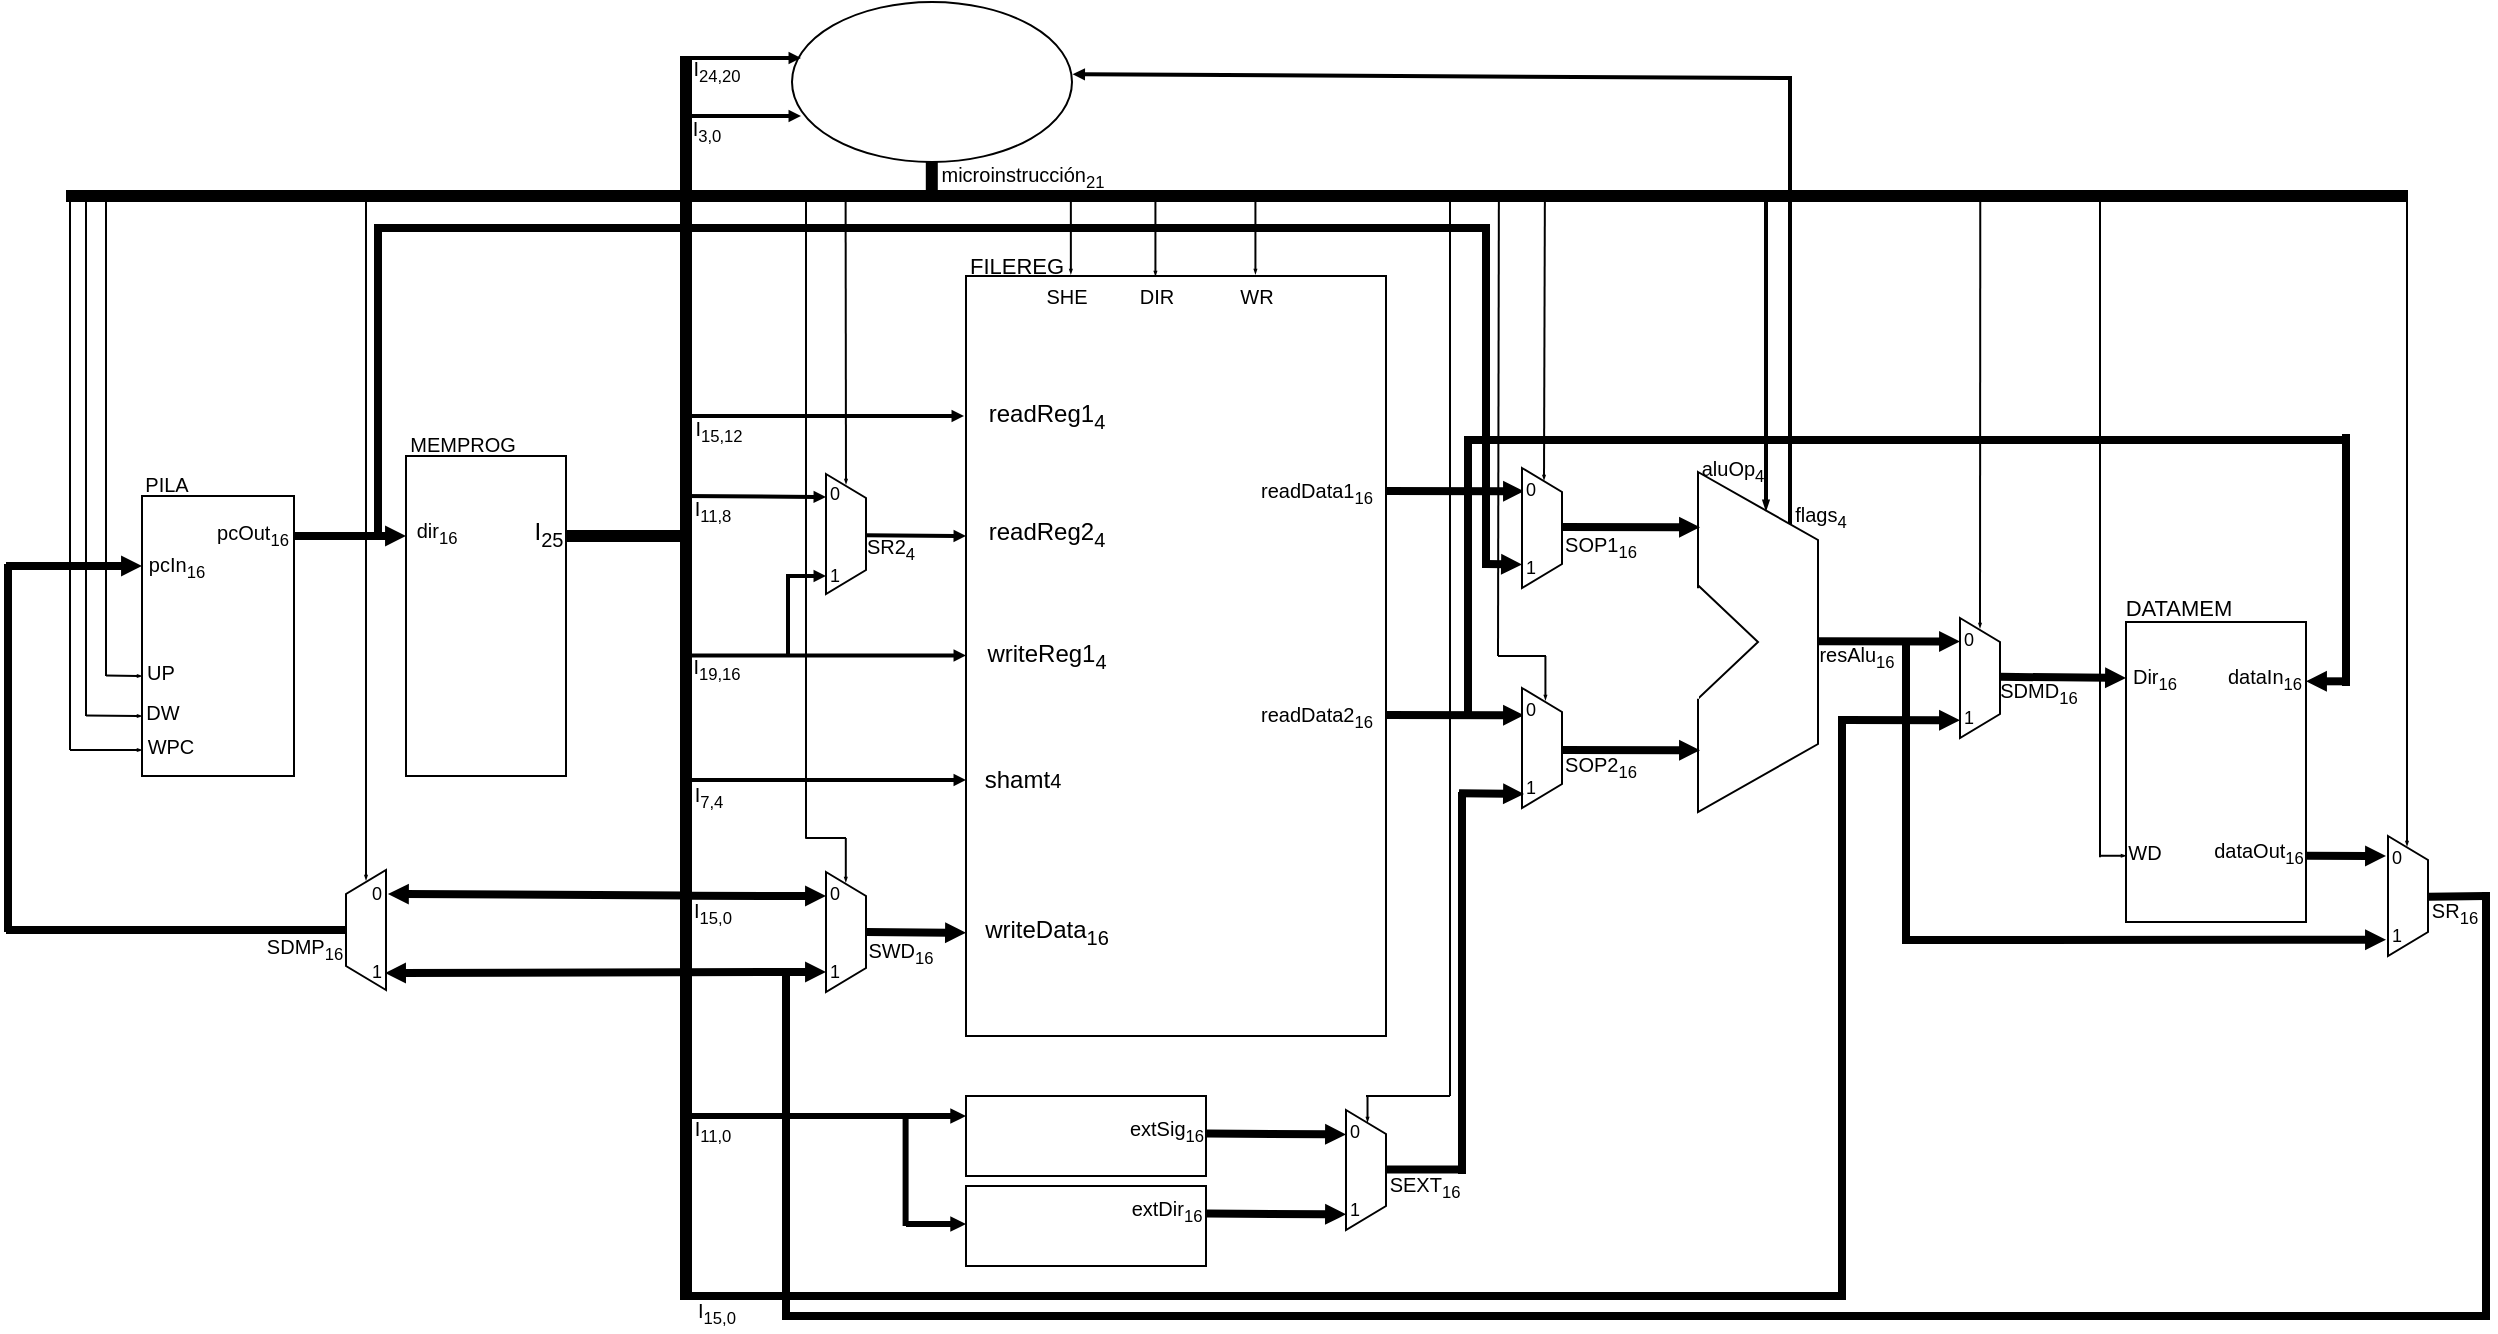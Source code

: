<mxfile version="13.1.14" type="google"><diagram id="SN6_BNWMaCQfU4bviKKa" name="Page-1"><mxGraphModel dx="2703" dy="2620" grid="1" gridSize="10" guides="1" tooltips="1" connect="1" arrows="1" fold="1" page="1" pageScale="1" pageWidth="827" pageHeight="1169" math="0" shadow="0"><root><mxCell id="0"/><mxCell id="1" parent="0"/><mxCell id="L_n8a7Lb8laOQRyt7JOO-1" value="" style="rounded=0;whiteSpace=wrap;html=1;" parent="1" vertex="1"><mxGeometry x="188" y="220" width="76" height="140" as="geometry"/></mxCell><mxCell id="L_n8a7Lb8laOQRyt7JOO-2" value="" style="rounded=0;whiteSpace=wrap;html=1;" parent="1" vertex="1"><mxGeometry x="320" y="200" width="80" height="160" as="geometry"/></mxCell><mxCell id="L_n8a7Lb8laOQRyt7JOO-3" value="" style="rounded=0;whiteSpace=wrap;html=1;" parent="1" vertex="1"><mxGeometry x="600" y="110" width="210" height="380" as="geometry"/></mxCell><mxCell id="L_n8a7Lb8laOQRyt7JOO-7" value="UP" style="text;html=1;align=center;verticalAlign=middle;resizable=0;points=[];autosize=1;fontSize=10;" parent="1" vertex="1"><mxGeometry x="182" y="298" width="30" height="20" as="geometry"/></mxCell><mxCell id="L_n8a7Lb8laOQRyt7JOO-8" value="DW" style="text;html=1;align=center;verticalAlign=middle;resizable=0;points=[];autosize=1;fontSize=10;" parent="1" vertex="1"><mxGeometry x="183" y="318" width="30" height="20" as="geometry"/></mxCell><mxCell id="L_n8a7Lb8laOQRyt7JOO-9" value="WPC" style="text;html=1;align=center;verticalAlign=middle;resizable=0;points=[];autosize=1;fontSize=10;" parent="1" vertex="1"><mxGeometry x="182" y="335" width="40" height="20" as="geometry"/></mxCell><mxCell id="L_n8a7Lb8laOQRyt7JOO-10" value="" style="endArrow=block;html=1;strokeWidth=4;endSize=0;endFill=1;fontColor=#3333FF;strokeColor=#000000;" parent="1" edge="1"><mxGeometry width="50" height="50" relative="1" as="geometry"><mxPoint x="264" y="240" as="sourcePoint"/><mxPoint x="320" y="240" as="targetPoint"/></mxGeometry></mxCell><mxCell id="L_n8a7Lb8laOQRyt7JOO-13" value="I&lt;sub&gt;25&lt;/sub&gt;" style="text;html=1;align=center;verticalAlign=middle;resizable=0;points=[];autosize=1;" parent="1" vertex="1"><mxGeometry x="376" y="229" width="30" height="20" as="geometry"/></mxCell><mxCell id="L_n8a7Lb8laOQRyt7JOO-14" value="" style="endArrow=none;html=1;strokeWidth=6;endSize=0;endFill=0;" parent="1" edge="1"><mxGeometry width="50" height="50" relative="1" as="geometry"><mxPoint x="460" as="sourcePoint"/><mxPoint x="460" y="620" as="targetPoint"/></mxGeometry></mxCell><mxCell id="L_n8a7Lb8laOQRyt7JOO-16" value="" style="ellipse;whiteSpace=wrap;html=1;" parent="1" vertex="1"><mxGeometry x="513" y="-27" width="140" height="80" as="geometry"/></mxCell><mxCell id="L_n8a7Lb8laOQRyt7JOO-17" value="readReg1&lt;sub&gt;4&lt;/sub&gt;" style="text;html=1;align=center;verticalAlign=middle;resizable=0;points=[];autosize=1;" parent="1" vertex="1"><mxGeometry x="605" y="170" width="70" height="20" as="geometry"/></mxCell><mxCell id="L_n8a7Lb8laOQRyt7JOO-18" value="readReg2&lt;sub&gt;4&lt;/sub&gt;" style="text;html=1;align=center;verticalAlign=middle;resizable=0;points=[];autosize=1;" parent="1" vertex="1"><mxGeometry x="605" y="229" width="70" height="20" as="geometry"/></mxCell><mxCell id="L_n8a7Lb8laOQRyt7JOO-19" value="writeReg1&lt;sub&gt;4&lt;/sub&gt;" style="text;html=1;align=center;verticalAlign=middle;resizable=0;points=[];autosize=1;" parent="1" vertex="1"><mxGeometry x="600" y="290" width="80" height="20" as="geometry"/></mxCell><mxCell id="L_n8a7Lb8laOQRyt7JOO-20" value="&lt;sub&gt;&lt;span style=&quot;font-size: 12px&quot;&gt;shamt&lt;/span&gt;4&lt;/sub&gt;" style="text;html=1;align=center;verticalAlign=middle;resizable=0;points=[];autosize=1;" parent="1" vertex="1"><mxGeometry x="603" y="350" width="50" height="20" as="geometry"/></mxCell><mxCell id="L_n8a7Lb8laOQRyt7JOO-21" value="writeData&lt;sub&gt;16&lt;/sub&gt;" style="text;html=1;align=center;verticalAlign=middle;resizable=0;points=[];autosize=1;" parent="1" vertex="1"><mxGeometry x="600" y="428" width="80" height="20" as="geometry"/></mxCell><mxCell id="L_n8a7Lb8laOQRyt7JOO-22" value="" style="endArrow=block;html=1;strokeWidth=2;endFill=1;endSize=1;fontColor=#0000FF;strokeColor=#000000;" parent="1" edge="1"><mxGeometry width="50" height="50" relative="1" as="geometry"><mxPoint x="460" y="180" as="sourcePoint"/><mxPoint x="599" y="180" as="targetPoint"/></mxGeometry></mxCell><mxCell id="L_n8a7Lb8laOQRyt7JOO-12" value="" style="endArrow=none;html=1;strokeWidth=6;endSize=0;endFill=0;strokeColor=#000000;" parent="1" edge="1"><mxGeometry width="50" height="50" relative="1" as="geometry"><mxPoint x="400" y="240" as="sourcePoint"/><mxPoint x="460" y="240" as="targetPoint"/></mxGeometry></mxCell><mxCell id="L_n8a7Lb8laOQRyt7JOO-24" value="" style="endArrow=block;html=1;strokeWidth=2;endFill=1;endSize=1;strokeColor=#000000;" parent="1" edge="1"><mxGeometry width="50" height="50" relative="1" as="geometry"><mxPoint x="461" y="299.76" as="sourcePoint"/><mxPoint x="600" y="299.76" as="targetPoint"/></mxGeometry></mxCell><mxCell id="L_n8a7Lb8laOQRyt7JOO-26" value="" style="shape=trapezoid;perimeter=trapezoidPerimeter;whiteSpace=wrap;html=1;direction=south;" parent="1" vertex="1"><mxGeometry x="530" y="209" width="20" height="60" as="geometry"/></mxCell><mxCell id="L_n8a7Lb8laOQRyt7JOO-27" value="" style="endArrow=block;html=1;strokeWidth=2;endFill=1;endSize=1;strokeColor=#000000;" parent="1" edge="1"><mxGeometry width="50" height="50" relative="1" as="geometry"><mxPoint x="458" y="220.0" as="sourcePoint"/><mxPoint x="530" y="220.48" as="targetPoint"/></mxGeometry></mxCell><mxCell id="L_n8a7Lb8laOQRyt7JOO-29" value="" style="endArrow=none;html=1;strokeWidth=2;strokeColor=#000000;" parent="1" edge="1"><mxGeometry width="50" height="50" relative="1" as="geometry"><mxPoint x="511" y="300" as="sourcePoint"/><mxPoint x="511" y="260" as="targetPoint"/></mxGeometry></mxCell><mxCell id="L_n8a7Lb8laOQRyt7JOO-31" value="" style="endArrow=block;html=1;strokeWidth=2;endFill=1;endSize=1;strokeColor=#000000;" parent="1" edge="1"><mxGeometry width="50" height="50" relative="1" as="geometry"><mxPoint x="510" y="260" as="sourcePoint"/><mxPoint x="530" y="260" as="targetPoint"/></mxGeometry></mxCell><mxCell id="L_n8a7Lb8laOQRyt7JOO-32" value="" style="endArrow=block;html=1;strokeWidth=2;endFill=1;endSize=1;strokeColor=#000000;" parent="1" edge="1"><mxGeometry width="50" height="50" relative="1" as="geometry"><mxPoint x="550" y="239.58" as="sourcePoint"/><mxPoint x="600" y="240" as="targetPoint"/></mxGeometry></mxCell><mxCell id="L_n8a7Lb8laOQRyt7JOO-35" value="I&lt;sub&gt;15,12&lt;/sub&gt;" style="text;html=1;align=center;verticalAlign=middle;resizable=0;points=[];autosize=1;fontSize=10;" parent="1" vertex="1"><mxGeometry x="456" y="177" width="40" height="20" as="geometry"/></mxCell><mxCell id="L_n8a7Lb8laOQRyt7JOO-36" value="I&lt;sub&gt;11,8&lt;/sub&gt;" style="text;html=1;align=center;verticalAlign=middle;resizable=0;points=[];autosize=1;fontSize=10;" parent="1" vertex="1"><mxGeometry x="458" y="217" width="30" height="20" as="geometry"/></mxCell><mxCell id="L_n8a7Lb8laOQRyt7JOO-37" value="I&lt;sub&gt;19,16&lt;/sub&gt;" style="text;html=1;align=center;verticalAlign=middle;resizable=0;points=[];autosize=1;fontSize=10;" parent="1" vertex="1"><mxGeometry x="455" y="296" width="40" height="20" as="geometry"/></mxCell><mxCell id="L_n8a7Lb8laOQRyt7JOO-38" value="SR2&lt;sub&gt;4&lt;/sub&gt;" style="text;html=1;align=center;verticalAlign=middle;resizable=0;points=[];autosize=1;fontSize=10;" parent="1" vertex="1"><mxGeometry x="542" y="236" width="40" height="20" as="geometry"/></mxCell><mxCell id="L_n8a7Lb8laOQRyt7JOO-39" value="&lt;font style=&quot;font-size: 9px&quot;&gt;0&lt;/font&gt;" style="text;html=1;align=center;verticalAlign=middle;resizable=0;points=[];autosize=1;fontSize=10;" parent="1" vertex="1"><mxGeometry x="524" y="208" width="20" height="20" as="geometry"/></mxCell><mxCell id="L_n8a7Lb8laOQRyt7JOO-40" value="&lt;font style=&quot;font-size: 9px&quot;&gt;1&lt;/font&gt;" style="text;html=1;align=center;verticalAlign=middle;resizable=0;points=[];autosize=1;fontSize=10;" parent="1" vertex="1"><mxGeometry x="524" y="249" width="20" height="20" as="geometry"/></mxCell><mxCell id="L_n8a7Lb8laOQRyt7JOO-41" value="" style="endArrow=block;html=1;strokeWidth=2;endFill=1;endSize=1;" parent="1" edge="1"><mxGeometry width="50" height="50" relative="1" as="geometry"><mxPoint x="461" y="362" as="sourcePoint"/><mxPoint x="600" y="362" as="targetPoint"/></mxGeometry></mxCell><mxCell id="L_n8a7Lb8laOQRyt7JOO-42" value="I&lt;sub&gt;7,4&lt;/sub&gt;" style="text;html=1;align=center;verticalAlign=middle;resizable=0;points=[];autosize=1;fontSize=10;" parent="1" vertex="1"><mxGeometry x="456" y="360" width="30" height="20" as="geometry"/></mxCell><mxCell id="L_n8a7Lb8laOQRyt7JOO-45" value="" style="shape=trapezoid;perimeter=trapezoidPerimeter;whiteSpace=wrap;html=1;direction=south;" parent="1" vertex="1"><mxGeometry x="530" y="408" width="20" height="60" as="geometry"/></mxCell><mxCell id="L_n8a7Lb8laOQRyt7JOO-47" value="&lt;font style=&quot;font-size: 9px&quot;&gt;0&lt;/font&gt;" style="text;html=1;align=center;verticalAlign=middle;resizable=0;points=[];autosize=1;fontSize=10;" parent="1" vertex="1"><mxGeometry x="524" y="408" width="20" height="20" as="geometry"/></mxCell><mxCell id="L_n8a7Lb8laOQRyt7JOO-48" value="&lt;font style=&quot;font-size: 9px&quot;&gt;1&lt;/font&gt;" style="text;html=1;align=center;verticalAlign=middle;resizable=0;points=[];autosize=1;fontSize=10;" parent="1" vertex="1"><mxGeometry x="524" y="447" width="20" height="20" as="geometry"/></mxCell><mxCell id="L_n8a7Lb8laOQRyt7JOO-49" value="" style="endArrow=block;html=1;strokeWidth=4;endFill=1;endSize=0;strokeColor=#000000;" parent="1" edge="1"><mxGeometry width="50" height="50" relative="1" as="geometry"><mxPoint x="550" y="438.0" as="sourcePoint"/><mxPoint x="600" y="438.42" as="targetPoint"/></mxGeometry></mxCell><mxCell id="L_n8a7Lb8laOQRyt7JOO-50" value="" style="endArrow=block;html=1;strokeWidth=4;endFill=1;endSize=0;strokeColor=#000000;" parent="1" edge="1"><mxGeometry width="50" height="50" relative="1" as="geometry"><mxPoint x="461" y="419.9" as="sourcePoint"/><mxPoint x="530" y="420" as="targetPoint"/></mxGeometry></mxCell><mxCell id="L_n8a7Lb8laOQRyt7JOO-52" value="I&lt;sub&gt;15,0&lt;/sub&gt;" style="text;html=1;align=center;verticalAlign=middle;resizable=0;points=[];autosize=1;fontSize=10;" parent="1" vertex="1"><mxGeometry x="458" y="418" width="30" height="20" as="geometry"/></mxCell><mxCell id="L_n8a7Lb8laOQRyt7JOO-53" value="SWD&lt;sub&gt;16&lt;/sub&gt;" style="text;html=1;align=center;verticalAlign=middle;resizable=0;points=[];autosize=1;fontSize=10;" parent="1" vertex="1"><mxGeometry x="542" y="438" width="50" height="20" as="geometry"/></mxCell><mxCell id="L_n8a7Lb8laOQRyt7JOO-54" value="SHE" style="text;html=1;align=center;verticalAlign=middle;resizable=0;points=[];autosize=1;fontSize=10;" parent="1" vertex="1"><mxGeometry x="630" y="110" width="40" height="20" as="geometry"/></mxCell><mxCell id="L_n8a7Lb8laOQRyt7JOO-55" value="DIR" style="text;html=1;align=center;verticalAlign=middle;resizable=0;points=[];autosize=1;fontSize=10;" parent="1" vertex="1"><mxGeometry x="680" y="110" width="30" height="20" as="geometry"/></mxCell><mxCell id="L_n8a7Lb8laOQRyt7JOO-56" value="WR" style="text;html=1;align=center;verticalAlign=middle;resizable=0;points=[];autosize=1;fontSize=10;" parent="1" vertex="1"><mxGeometry x="730" y="110" width="30" height="20" as="geometry"/></mxCell><mxCell id="L_n8a7Lb8laOQRyt7JOO-57" value="readData1&lt;sub&gt;16&lt;/sub&gt;" style="text;html=1;align=center;verticalAlign=middle;resizable=0;points=[];autosize=1;fontSize=10;" parent="1" vertex="1"><mxGeometry x="740" y="208" width="70" height="20" as="geometry"/></mxCell><mxCell id="L_n8a7Lb8laOQRyt7JOO-58" value="readData2&lt;sub&gt;16&lt;/sub&gt;" style="text;html=1;align=center;verticalAlign=middle;resizable=0;points=[];autosize=1;fontSize=10;" parent="1" vertex="1"><mxGeometry x="740" y="320" width="70" height="20" as="geometry"/></mxCell><mxCell id="L_n8a7Lb8laOQRyt7JOO-60" value="" style="group" parent="1" vertex="1" connectable="0"><mxGeometry x="966" y="208" width="118" height="170" as="geometry"/></mxCell><mxCell id="L_n8a7Lb8laOQRyt7JOO-5" value="" style="shape=trapezoid;perimeter=trapezoidPerimeter;whiteSpace=wrap;html=1;direction=south;" parent="L_n8a7Lb8laOQRyt7JOO-60" vertex="1"><mxGeometry width="60" height="170" as="geometry"/></mxCell><mxCell id="L_n8a7Lb8laOQRyt7JOO-6" value="" style="triangle;whiteSpace=wrap;html=1;" parent="L_n8a7Lb8laOQRyt7JOO-60" vertex="1"><mxGeometry y="56.667" width="30" height="56.667" as="geometry"/></mxCell><mxCell id="L_n8a7Lb8laOQRyt7JOO-59" value="" style="endArrow=none;html=1;strokeWidth=1;fontSize=10;exitX=-0.007;exitY=1.021;exitDx=0;exitDy=0;exitPerimeter=0;strokeColor=#FFFFFF;" parent="L_n8a7Lb8laOQRyt7JOO-60" edge="1"><mxGeometry width="50" height="50" relative="1" as="geometry"><mxPoint y="113.333" as="sourcePoint"/><mxPoint y="58.083" as="targetPoint"/></mxGeometry></mxCell><mxCell id="L_n8a7Lb8laOQRyt7JOO-152" value="flags&lt;sub&gt;4&lt;/sub&gt;" style="text;html=1;align=center;verticalAlign=middle;resizable=0;points=[];autosize=1;fontSize=10;" parent="L_n8a7Lb8laOQRyt7JOO-60" vertex="1"><mxGeometry x="41" y="12" width="40" height="20" as="geometry"/></mxCell><mxCell id="L_n8a7Lb8laOQRyt7JOO-61" value="" style="endArrow=block;html=1;strokeWidth=4;endFill=1;endSize=0;strokeColor=#000000;" parent="1" edge="1"><mxGeometry width="50" height="50" relative="1" as="geometry"><mxPoint x="810" y="217.5" as="sourcePoint"/><mxPoint x="879" y="217.6" as="targetPoint"/></mxGeometry></mxCell><mxCell id="L_n8a7Lb8laOQRyt7JOO-62" value="" style="endArrow=block;html=1;strokeWidth=4;endFill=1;endSize=0;strokeColor=#000000;" parent="1" edge="1"><mxGeometry width="50" height="50" relative="1" as="geometry"><mxPoint x="810" y="329.5" as="sourcePoint"/><mxPoint x="879" y="329.6" as="targetPoint"/></mxGeometry></mxCell><mxCell id="L_n8a7Lb8laOQRyt7JOO-63" value="" style="shape=trapezoid;perimeter=trapezoidPerimeter;whiteSpace=wrap;html=1;direction=south;" parent="1" vertex="1"><mxGeometry x="878" y="206" width="20" height="60" as="geometry"/></mxCell><mxCell id="L_n8a7Lb8laOQRyt7JOO-64" value="&lt;font style=&quot;font-size: 9px&quot;&gt;0&lt;/font&gt;" style="text;html=1;align=center;verticalAlign=middle;resizable=0;points=[];autosize=1;fontSize=10;" parent="1" vertex="1"><mxGeometry x="872" y="206" width="20" height="20" as="geometry"/></mxCell><mxCell id="L_n8a7Lb8laOQRyt7JOO-65" value="&lt;font style=&quot;font-size: 9px&quot;&gt;1&lt;/font&gt;" style="text;html=1;align=center;verticalAlign=middle;resizable=0;points=[];autosize=1;fontSize=10;" parent="1" vertex="1"><mxGeometry x="872" y="245" width="20" height="20" as="geometry"/></mxCell><mxCell id="L_n8a7Lb8laOQRyt7JOO-66" value="" style="endArrow=block;html=1;strokeWidth=4;endFill=1;endSize=0;strokeColor=#000000;" parent="1" edge="1"><mxGeometry width="50" height="50" relative="1" as="geometry"><mxPoint x="898" y="235.5" as="sourcePoint"/><mxPoint x="967" y="235.6" as="targetPoint"/></mxGeometry></mxCell><mxCell id="L_n8a7Lb8laOQRyt7JOO-67" value="SOP1&lt;sub&gt;16&lt;/sub&gt;" style="text;html=1;align=center;verticalAlign=middle;resizable=0;points=[];autosize=1;fontSize=10;" parent="1" vertex="1"><mxGeometry x="892" y="235" width="50" height="20" as="geometry"/></mxCell><mxCell id="L_n8a7Lb8laOQRyt7JOO-68" value="" style="shape=trapezoid;perimeter=trapezoidPerimeter;whiteSpace=wrap;html=1;direction=south;" parent="1" vertex="1"><mxGeometry x="878" y="316" width="20" height="60" as="geometry"/></mxCell><mxCell id="L_n8a7Lb8laOQRyt7JOO-69" value="&lt;font style=&quot;font-size: 9px&quot;&gt;0&lt;/font&gt;" style="text;html=1;align=center;verticalAlign=middle;resizable=0;points=[];autosize=1;fontSize=10;" parent="1" vertex="1"><mxGeometry x="872" y="316" width="20" height="20" as="geometry"/></mxCell><mxCell id="L_n8a7Lb8laOQRyt7JOO-70" value="&lt;font style=&quot;font-size: 9px&quot;&gt;1&lt;/font&gt;" style="text;html=1;align=center;verticalAlign=middle;resizable=0;points=[];autosize=1;fontSize=10;" parent="1" vertex="1"><mxGeometry x="872" y="355" width="20" height="20" as="geometry"/></mxCell><mxCell id="L_n8a7Lb8laOQRyt7JOO-71" value="SOP2&lt;sub&gt;16&lt;/sub&gt;" style="text;html=1;align=center;verticalAlign=middle;resizable=0;points=[];autosize=1;fontSize=10;" parent="1" vertex="1"><mxGeometry x="892" y="345" width="50" height="20" as="geometry"/></mxCell><mxCell id="L_n8a7Lb8laOQRyt7JOO-72" value="" style="endArrow=block;html=1;strokeWidth=4;endFill=1;endSize=0;strokeColor=#000000;" parent="1" edge="1"><mxGeometry width="50" height="50" relative="1" as="geometry"><mxPoint x="898" y="347" as="sourcePoint"/><mxPoint x="967" y="347.1" as="targetPoint"/></mxGeometry></mxCell><mxCell id="L_n8a7Lb8laOQRyt7JOO-73" value="" style="endArrow=none;html=1;strokeColor=#000000;strokeWidth=4;fontSize=10;fillColor=#b1ddf0;" parent="1" edge="1"><mxGeometry width="50" height="50" relative="1" as="geometry"><mxPoint x="306" y="239" as="sourcePoint"/><mxPoint x="306" y="84" as="targetPoint"/></mxGeometry></mxCell><mxCell id="L_n8a7Lb8laOQRyt7JOO-74" value="" style="endArrow=none;html=1;strokeColor=#000000;strokeWidth=4;fontSize=10;fillColor=#b1ddf0;" parent="1" edge="1"><mxGeometry width="50" height="50" relative="1" as="geometry"><mxPoint x="861" y="86" as="sourcePoint"/><mxPoint x="304" y="86" as="targetPoint"/></mxGeometry></mxCell><mxCell id="L_n8a7Lb8laOQRyt7JOO-75" value="" style="endArrow=none;html=1;strokeColor=#000000;strokeWidth=4;fontSize=10;fillColor=#b1ddf0;" parent="1" edge="1"><mxGeometry width="50" height="50" relative="1" as="geometry"><mxPoint x="860" y="256" as="sourcePoint"/><mxPoint x="860" y="84" as="targetPoint"/></mxGeometry></mxCell><mxCell id="L_n8a7Lb8laOQRyt7JOO-76" value="" style="endArrow=block;html=1;strokeWidth=4;endFill=1;endSize=0;strokeColor=#000000;fillColor=#b1ddf0;" parent="1" edge="1"><mxGeometry width="50" height="50" relative="1" as="geometry"><mxPoint x="860" y="254" as="sourcePoint"/><mxPoint x="878" y="254.27" as="targetPoint"/></mxGeometry></mxCell><mxCell id="L_n8a7Lb8laOQRyt7JOO-77" value="" style="rounded=0;whiteSpace=wrap;html=1;fontSize=10;" parent="1" vertex="1"><mxGeometry x="600" y="520" width="120" height="40" as="geometry"/></mxCell><mxCell id="L_n8a7Lb8laOQRyt7JOO-78" value="" style="rounded=0;whiteSpace=wrap;html=1;fontSize=10;" parent="1" vertex="1"><mxGeometry x="600" y="565" width="120" height="40" as="geometry"/></mxCell><mxCell id="L_n8a7Lb8laOQRyt7JOO-79" value="" style="endArrow=block;html=1;strokeWidth=3;endFill=1;endSize=0;entryX=0;entryY=0.25;entryDx=0;entryDy=0;strokeColor=#000000;fillColor=#b0e3e6;" parent="1" target="L_n8a7Lb8laOQRyt7JOO-77" edge="1"><mxGeometry width="50" height="50" relative="1" as="geometry"><mxPoint x="460" y="530" as="sourcePoint"/><mxPoint x="510" y="530.42" as="targetPoint"/></mxGeometry></mxCell><mxCell id="L_n8a7Lb8laOQRyt7JOO-80" value="I&lt;sub&gt;11,0&lt;/sub&gt;" style="text;html=1;align=center;verticalAlign=middle;resizable=0;points=[];autosize=1;fontSize=10;" parent="1" vertex="1"><mxGeometry x="458" y="527" width="30" height="20" as="geometry"/></mxCell><mxCell id="L_n8a7Lb8laOQRyt7JOO-81" value="" style="endArrow=block;html=1;strokeWidth=3;endFill=1;endSize=0;entryX=0;entryY=0.25;entryDx=0;entryDy=0;strokeColor=#000000;fillColor=#b0e3e6;" parent="1" edge="1"><mxGeometry width="50" height="50" relative="1" as="geometry"><mxPoint x="570" y="584" as="sourcePoint"/><mxPoint x="600" y="584" as="targetPoint"/></mxGeometry></mxCell><mxCell id="L_n8a7Lb8laOQRyt7JOO-83" value="" style="endArrow=none;html=1;strokeColor=#000000;strokeWidth=3;fontSize=10;fillColor=#b0e3e6;" parent="1" edge="1"><mxGeometry width="50" height="50" relative="1" as="geometry"><mxPoint x="569.8" y="585" as="sourcePoint"/><mxPoint x="569.8" y="529" as="targetPoint"/></mxGeometry></mxCell><mxCell id="L_n8a7Lb8laOQRyt7JOO-84" value="" style="endArrow=block;html=1;strokeWidth=4;endFill=1;endSize=0;entryX=0.3;entryY=0.61;entryDx=0;entryDy=0;entryPerimeter=0;strokeColor=#000000;" parent="1" target="L_n8a7Lb8laOQRyt7JOO-86" edge="1"><mxGeometry width="50" height="50" relative="1" as="geometry"><mxPoint x="720" y="538.79" as="sourcePoint"/><mxPoint x="770" y="539.21" as="targetPoint"/></mxGeometry></mxCell><mxCell id="L_n8a7Lb8laOQRyt7JOO-85" value="" style="shape=trapezoid;perimeter=trapezoidPerimeter;whiteSpace=wrap;html=1;direction=south;" parent="1" vertex="1"><mxGeometry x="790" y="527" width="20" height="60" as="geometry"/></mxCell><mxCell id="L_n8a7Lb8laOQRyt7JOO-86" value="&lt;font style=&quot;font-size: 9px&quot;&gt;0&lt;/font&gt;" style="text;html=1;align=center;verticalAlign=middle;resizable=0;points=[];autosize=1;fontSize=10;" parent="1" vertex="1"><mxGeometry x="784" y="527" width="20" height="20" as="geometry"/></mxCell><mxCell id="L_n8a7Lb8laOQRyt7JOO-87" value="&lt;font style=&quot;font-size: 9px&quot;&gt;1&lt;/font&gt;" style="text;html=1;align=center;verticalAlign=middle;resizable=0;points=[];autosize=1;fontSize=10;" parent="1" vertex="1"><mxGeometry x="784" y="566" width="20" height="20" as="geometry"/></mxCell><mxCell id="L_n8a7Lb8laOQRyt7JOO-88" value="" style="endArrow=block;html=1;strokeWidth=4;endFill=1;endSize=0;entryX=0.3;entryY=0.61;entryDx=0;entryDy=0;entryPerimeter=0;strokeColor=#000000;" parent="1" edge="1"><mxGeometry width="50" height="50" relative="1" as="geometry"><mxPoint x="720" y="578.76" as="sourcePoint"/><mxPoint x="790" y="579.17" as="targetPoint"/></mxGeometry></mxCell><mxCell id="L_n8a7Lb8laOQRyt7JOO-89" value="extSig&lt;sub&gt;16&lt;/sub&gt;" style="text;html=1;align=center;verticalAlign=middle;resizable=0;points=[];autosize=1;fontSize=10;" parent="1" vertex="1"><mxGeometry x="675" y="527" width="50" height="20" as="geometry"/></mxCell><mxCell id="L_n8a7Lb8laOQRyt7JOO-90" value="extDir&lt;sub&gt;16&lt;/sub&gt;" style="text;html=1;align=center;verticalAlign=middle;resizable=0;points=[];autosize=1;fontSize=10;" parent="1" vertex="1"><mxGeometry x="675" y="567" width="50" height="20" as="geometry"/></mxCell><mxCell id="L_n8a7Lb8laOQRyt7JOO-91" value="" style="endArrow=none;html=1;strokeColor=#000000;strokeWidth=4;fontSize=10;" parent="1" edge="1"><mxGeometry width="50" height="50" relative="1" as="geometry"><mxPoint x="810" y="556.76" as="sourcePoint"/><mxPoint x="850" y="556.76" as="targetPoint"/></mxGeometry></mxCell><mxCell id="L_n8a7Lb8laOQRyt7JOO-92" value="SEXT&lt;sub&gt;16&lt;/sub&gt;" style="text;html=1;align=center;verticalAlign=middle;resizable=0;points=[];autosize=1;fontSize=10;" parent="1" vertex="1"><mxGeometry x="804" y="555" width="50" height="20" as="geometry"/></mxCell><mxCell id="L_n8a7Lb8laOQRyt7JOO-93" value="" style="endArrow=none;html=1;strokeColor=#000000;strokeWidth=4;fontSize=10;" parent="1" edge="1"><mxGeometry width="50" height="50" relative="1" as="geometry"><mxPoint x="848" y="559" as="sourcePoint"/><mxPoint x="848" y="368" as="targetPoint"/></mxGeometry></mxCell><mxCell id="L_n8a7Lb8laOQRyt7JOO-94" value="" style="endArrow=block;html=1;strokeWidth=4;endFill=1;endSize=0;strokeColor=#000000;" parent="1" edge="1"><mxGeometry width="50" height="50" relative="1" as="geometry"><mxPoint x="846.5" y="368.58" as="sourcePoint"/><mxPoint x="879" y="369" as="targetPoint"/></mxGeometry></mxCell><mxCell id="L_n8a7Lb8laOQRyt7JOO-95" value="" style="endArrow=block;html=1;strokeWidth=4;endFill=1;endSize=0;strokeColor=#000000;" parent="1" edge="1"><mxGeometry width="50" height="50" relative="1" as="geometry"><mxPoint x="1026" y="292.66" as="sourcePoint"/><mxPoint x="1097" y="292.76" as="targetPoint"/></mxGeometry></mxCell><mxCell id="L_n8a7Lb8laOQRyt7JOO-96" value="resAlu&lt;sub&gt;16&lt;/sub&gt;" style="text;html=1;align=center;verticalAlign=middle;resizable=0;points=[];autosize=1;fontSize=10;" parent="1" vertex="1"><mxGeometry x="1020" y="290" width="50" height="20" as="geometry"/></mxCell><mxCell id="L_n8a7Lb8laOQRyt7JOO-97" value="" style="shape=trapezoid;perimeter=trapezoidPerimeter;whiteSpace=wrap;html=1;direction=south;" parent="1" vertex="1"><mxGeometry x="1097" y="281" width="20" height="60" as="geometry"/></mxCell><mxCell id="L_n8a7Lb8laOQRyt7JOO-98" value="&lt;font style=&quot;font-size: 9px&quot;&gt;0&lt;/font&gt;" style="text;html=1;align=center;verticalAlign=middle;resizable=0;points=[];autosize=1;fontSize=10;" parent="1" vertex="1"><mxGeometry x="1091" y="281" width="20" height="20" as="geometry"/></mxCell><mxCell id="L_n8a7Lb8laOQRyt7JOO-99" value="&lt;font style=&quot;font-size: 9px&quot;&gt;1&lt;/font&gt;" style="text;html=1;align=center;verticalAlign=middle;resizable=0;points=[];autosize=1;fontSize=10;" parent="1" vertex="1"><mxGeometry x="1091" y="320" width="20" height="20" as="geometry"/></mxCell><mxCell id="L_n8a7Lb8laOQRyt7JOO-100" value="SDMD&lt;sub&gt;16&lt;/sub&gt;" style="text;html=1;align=center;verticalAlign=middle;resizable=0;points=[];autosize=1;fontSize=10;" parent="1" vertex="1"><mxGeometry x="1111" y="308" width="50" height="20" as="geometry"/></mxCell><mxCell id="L_n8a7Lb8laOQRyt7JOO-101" value="" style="endArrow=none;html=1;strokeWidth=4;endFill=0;endSize=0;" parent="1" edge="1"><mxGeometry width="50" height="50" relative="1" as="geometry"><mxPoint x="457" y="620.0" as="sourcePoint"/><mxPoint x="1040" y="620" as="targetPoint"/></mxGeometry></mxCell><mxCell id="L_n8a7Lb8laOQRyt7JOO-102" value="" style="endArrow=none;html=1;strokeColor=#000000;strokeWidth=4;fontSize=10;" parent="1" edge="1"><mxGeometry width="50" height="50" relative="1" as="geometry"><mxPoint x="1038" y="622" as="sourcePoint"/><mxPoint x="1038" y="330" as="targetPoint"/></mxGeometry></mxCell><mxCell id="L_n8a7Lb8laOQRyt7JOO-103" value="" style="endArrow=block;html=1;strokeWidth=4;endFill=1;endSize=0;" parent="1" edge="1"><mxGeometry width="50" height="50" relative="1" as="geometry"><mxPoint x="1040" y="332" as="sourcePoint"/><mxPoint x="1097.0" y="332.1" as="targetPoint"/></mxGeometry></mxCell><mxCell id="L_n8a7Lb8laOQRyt7JOO-104" value="" style="endArrow=block;html=1;strokeWidth=4;endFill=1;endSize=0;strokeColor=#000000;" parent="1" edge="1"><mxGeometry width="50" height="50" relative="1" as="geometry"><mxPoint x="1117" y="310.41" as="sourcePoint"/><mxPoint x="1180" y="311" as="targetPoint"/></mxGeometry></mxCell><mxCell id="L_n8a7Lb8laOQRyt7JOO-105" value="" style="rounded=0;whiteSpace=wrap;html=1;fontSize=10;" parent="1" vertex="1"><mxGeometry x="1180" y="283" width="90" height="150" as="geometry"/></mxCell><mxCell id="L_n8a7Lb8laOQRyt7JOO-106" value="Dir&lt;sub&gt;16&lt;/sub&gt;" style="text;html=1;align=center;verticalAlign=middle;resizable=0;points=[];autosize=1;fontSize=10;" parent="1" vertex="1"><mxGeometry x="1174" y="301" width="40" height="20" as="geometry"/></mxCell><mxCell id="L_n8a7Lb8laOQRyt7JOO-107" value="" style="endArrow=none;html=1;strokeColor=#000000;strokeWidth=4;fontSize=10;" parent="1" edge="1"><mxGeometry width="50" height="50" relative="1" as="geometry"><mxPoint x="851" y="328" as="sourcePoint"/><mxPoint x="851" y="190" as="targetPoint"/></mxGeometry></mxCell><mxCell id="L_n8a7Lb8laOQRyt7JOO-108" value="" style="endArrow=none;html=1;strokeColor=#000000;strokeWidth=4;fontSize=10;" parent="1" edge="1"><mxGeometry width="50" height="50" relative="1" as="geometry"><mxPoint x="1290" y="192" as="sourcePoint"/><mxPoint x="850" y="192.0" as="targetPoint"/></mxGeometry></mxCell><mxCell id="L_n8a7Lb8laOQRyt7JOO-109" value="" style="endArrow=none;html=1;strokeColor=#000000;strokeWidth=4;fontSize=10;" parent="1" edge="1"><mxGeometry width="50" height="50" relative="1" as="geometry"><mxPoint x="1290" y="315" as="sourcePoint"/><mxPoint x="1290" y="189" as="targetPoint"/></mxGeometry></mxCell><mxCell id="L_n8a7Lb8laOQRyt7JOO-110" value="" style="endArrow=block;html=1;strokeColor=#000000;strokeWidth=4;fontSize=10;endFill=1;endSize=0;" parent="1" edge="1"><mxGeometry width="50" height="50" relative="1" as="geometry"><mxPoint x="1290" y="312.66" as="sourcePoint"/><mxPoint x="1270" y="312.66" as="targetPoint"/></mxGeometry></mxCell><mxCell id="L_n8a7Lb8laOQRyt7JOO-111" value="dataIn&lt;sub&gt;16&lt;/sub&gt;" style="text;html=1;align=center;verticalAlign=middle;resizable=0;points=[];autosize=1;fontSize=10;" parent="1" vertex="1"><mxGeometry x="1224" y="301" width="50" height="20" as="geometry"/></mxCell><mxCell id="L_n8a7Lb8laOQRyt7JOO-112" value="WD" style="text;html=1;align=center;verticalAlign=middle;resizable=0;points=[];autosize=1;fontSize=10;" parent="1" vertex="1"><mxGeometry x="1174" y="388" width="30" height="20" as="geometry"/></mxCell><mxCell id="L_n8a7Lb8laOQRyt7JOO-113" value="dataOut&lt;sub&gt;16&lt;/sub&gt;" style="text;html=1;align=center;verticalAlign=middle;resizable=0;points=[];autosize=1;fontSize=10;" parent="1" vertex="1"><mxGeometry x="1216" y="388" width="60" height="20" as="geometry"/></mxCell><mxCell id="L_n8a7Lb8laOQRyt7JOO-114" value="" style="shape=trapezoid;perimeter=trapezoidPerimeter;whiteSpace=wrap;html=1;direction=south;" parent="1" vertex="1"><mxGeometry x="1311" y="390" width="20" height="60" as="geometry"/></mxCell><mxCell id="L_n8a7Lb8laOQRyt7JOO-115" value="&lt;font style=&quot;font-size: 9px&quot;&gt;0&lt;/font&gt;" style="text;html=1;align=center;verticalAlign=middle;resizable=0;points=[];autosize=1;fontSize=10;" parent="1" vertex="1"><mxGeometry x="1305" y="390" width="20" height="20" as="geometry"/></mxCell><mxCell id="L_n8a7Lb8laOQRyt7JOO-116" value="&lt;font style=&quot;font-size: 9px&quot;&gt;1&lt;/font&gt;" style="text;html=1;align=center;verticalAlign=middle;resizable=0;points=[];autosize=1;fontSize=10;" parent="1" vertex="1"><mxGeometry x="1305" y="429" width="20" height="20" as="geometry"/></mxCell><mxCell id="L_n8a7Lb8laOQRyt7JOO-117" value="SR&lt;sub&gt;16&lt;/sub&gt;" style="text;html=1;align=center;verticalAlign=middle;resizable=0;points=[];autosize=1;fontSize=10;" parent="1" vertex="1"><mxGeometry x="1324" y="418" width="40" height="20" as="geometry"/></mxCell><mxCell id="L_n8a7Lb8laOQRyt7JOO-120" value="" style="endArrow=block;html=1;strokeColor=#000000;strokeWidth=4;fontSize=10;endSize=0;endFill=1;" parent="1" edge="1"><mxGeometry width="50" height="50" relative="1" as="geometry"><mxPoint x="1270" y="399.88" as="sourcePoint"/><mxPoint x="1310" y="400" as="targetPoint"/></mxGeometry></mxCell><mxCell id="L_n8a7Lb8laOQRyt7JOO-121" value="" style="endArrow=none;html=1;strokeColor=#000000;strokeWidth=4;fontSize=10;" parent="1" edge="1"><mxGeometry width="50" height="50" relative="1" as="geometry"><mxPoint x="1070" y="444" as="sourcePoint"/><mxPoint x="1070" y="293.5" as="targetPoint"/></mxGeometry></mxCell><mxCell id="L_n8a7Lb8laOQRyt7JOO-122" value="" style="endArrow=block;html=1;strokeColor=#000000;strokeWidth=4;fontSize=10;endSize=0;endFill=1;entryX=0.25;entryY=0.842;entryDx=0;entryDy=0;entryPerimeter=0;" parent="1" edge="1"><mxGeometry width="50" height="50" relative="1" as="geometry"><mxPoint x="1070" y="442" as="sourcePoint"/><mxPoint x="1310" y="441.84" as="targetPoint"/></mxGeometry></mxCell><mxCell id="L_n8a7Lb8laOQRyt7JOO-123" value="" style="endArrow=none;html=1;strokeColor=#000000;strokeWidth=4;fontSize=10;" parent="1" edge="1"><mxGeometry width="50" height="50" relative="1" as="geometry"><mxPoint x="1331" y="420.43" as="sourcePoint"/><mxPoint x="1360" y="420" as="targetPoint"/></mxGeometry></mxCell><mxCell id="L_n8a7Lb8laOQRyt7JOO-124" value="" style="endArrow=none;html=1;strokeColor=#000000;strokeWidth=4;fontSize=10;" parent="1" edge="1"><mxGeometry width="50" height="50" relative="1" as="geometry"><mxPoint x="1360" y="632" as="sourcePoint"/><mxPoint x="1360" y="418" as="targetPoint"/></mxGeometry></mxCell><mxCell id="L_n8a7Lb8laOQRyt7JOO-125" value="" style="endArrow=none;html=1;strokeWidth=4;endFill=0;endSize=0;strokeColor=#000000;" parent="1" edge="1"><mxGeometry width="50" height="50" relative="1" as="geometry"><mxPoint x="510" y="630" as="sourcePoint"/><mxPoint x="1362" y="630" as="targetPoint"/></mxGeometry></mxCell><mxCell id="L_n8a7Lb8laOQRyt7JOO-126" value="" style="endArrow=none;html=1;strokeColor=#000000;strokeWidth=4;fontSize=10;" parent="1" edge="1"><mxGeometry width="50" height="50" relative="1" as="geometry"><mxPoint x="510" y="632" as="sourcePoint"/><mxPoint x="510" y="460" as="targetPoint"/></mxGeometry></mxCell><mxCell id="L_n8a7Lb8laOQRyt7JOO-127" value="" style="endArrow=block;html=1;strokeWidth=4;endFill=1;endSize=0;strokeColor=#000000;" parent="1" edge="1"><mxGeometry width="50" height="50" relative="1" as="geometry"><mxPoint x="508" y="458.0" as="sourcePoint"/><mxPoint x="530" y="458" as="targetPoint"/></mxGeometry></mxCell><mxCell id="L_n8a7Lb8laOQRyt7JOO-128" value="" style="shape=trapezoid;perimeter=trapezoidPerimeter;whiteSpace=wrap;html=1;direction=north;" parent="1" vertex="1"><mxGeometry x="290" y="407" width="20" height="60" as="geometry"/></mxCell><mxCell id="L_n8a7Lb8laOQRyt7JOO-129" value="&lt;font style=&quot;font-size: 9px&quot;&gt;0&lt;/font&gt;" style="text;html=1;align=center;verticalAlign=middle;resizable=0;points=[];autosize=1;fontSize=10;" parent="1" vertex="1"><mxGeometry x="295" y="407.5" width="20" height="20" as="geometry"/></mxCell><mxCell id="L_n8a7Lb8laOQRyt7JOO-130" value="&lt;font style=&quot;font-size: 9px&quot;&gt;1&lt;/font&gt;" style="text;html=1;align=center;verticalAlign=middle;resizable=0;points=[];autosize=1;fontSize=10;" parent="1" vertex="1"><mxGeometry x="295" y="446.5" width="20" height="20" as="geometry"/></mxCell><mxCell id="L_n8a7Lb8laOQRyt7JOO-131" value="" style="endArrow=none;html=1;strokeColor=#000000;strokeWidth=4;fontSize=10;endFill=0;startArrow=block;startFill=1;endSize=0;targetPerimeterSpacing=0;startSize=0;exitX=0.141;exitY=0.976;exitDx=0;exitDy=0;exitPerimeter=0;" parent="1" source="L_n8a7Lb8laOQRyt7JOO-128" edge="1"><mxGeometry width="50" height="50" relative="1" as="geometry"><mxPoint x="330" y="458" as="sourcePoint"/><mxPoint x="510" y="458.0" as="targetPoint"/></mxGeometry></mxCell><mxCell id="L_n8a7Lb8laOQRyt7JOO-133" value="" style="endArrow=block;html=1;strokeColor=#000000;strokeWidth=4;fontSize=10;endFill=1;endSize=0;entryX=0.8;entryY=1.048;entryDx=0;entryDy=0;entryPerimeter=0;" parent="1" target="L_n8a7Lb8laOQRyt7JOO-128" edge="1"><mxGeometry width="50" height="50" relative="1" as="geometry"><mxPoint x="460" y="419.76" as="sourcePoint"/><mxPoint x="400" y="419.76" as="targetPoint"/></mxGeometry></mxCell><mxCell id="L_n8a7Lb8laOQRyt7JOO-135" value="" style="endArrow=none;html=1;strokeColor=#000000;strokeWidth=4;fontSize=10;" parent="1" edge="1"><mxGeometry width="50" height="50" relative="1" as="geometry"><mxPoint x="120" y="437" as="sourcePoint"/><mxPoint x="290" y="437" as="targetPoint"/></mxGeometry></mxCell><mxCell id="L_n8a7Lb8laOQRyt7JOO-136" value="" style="endArrow=none;html=1;strokeColor=#000000;strokeWidth=4;fontSize=10;" parent="1" edge="1"><mxGeometry width="50" height="50" relative="1" as="geometry"><mxPoint x="121" y="438" as="sourcePoint"/><mxPoint x="121" y="254" as="targetPoint"/></mxGeometry></mxCell><mxCell id="L_n8a7Lb8laOQRyt7JOO-137" value="pcOut&lt;sub&gt;16&lt;/sub&gt;" style="text;html=1;align=center;verticalAlign=middle;resizable=0;points=[];autosize=1;fontSize=10;" parent="1" vertex="1"><mxGeometry x="218" y="229" width="50" height="20" as="geometry"/></mxCell><mxCell id="L_n8a7Lb8laOQRyt7JOO-138" value="pcIn&lt;sub&gt;16&lt;/sub&gt;" style="text;html=1;align=center;verticalAlign=middle;resizable=0;points=[];autosize=1;fontSize=10;" parent="1" vertex="1"><mxGeometry x="185" y="245" width="40" height="20" as="geometry"/></mxCell><mxCell id="L_n8a7Lb8laOQRyt7JOO-139" value="" style="endArrow=block;html=1;strokeWidth=4;endSize=0;endFill=1;entryX=0;entryY=0.25;entryDx=0;entryDy=0;strokeColor=#000000;" parent="1" edge="1"><mxGeometry width="50" height="50" relative="1" as="geometry"><mxPoint x="120" y="255" as="sourcePoint"/><mxPoint x="188" y="255" as="targetPoint"/></mxGeometry></mxCell><mxCell id="L_n8a7Lb8laOQRyt7JOO-140" value="SDMP&lt;sub&gt;16&lt;/sub&gt;" style="text;html=1;align=center;verticalAlign=middle;resizable=0;points=[];autosize=1;fontSize=10;" parent="1" vertex="1"><mxGeometry x="244" y="436" width="50" height="20" as="geometry"/></mxCell><mxCell id="L_n8a7Lb8laOQRyt7JOO-141" value="dir&lt;sub&gt;16&lt;/sub&gt;" style="text;html=1;align=center;verticalAlign=middle;resizable=0;points=[];autosize=1;fontSize=10;" parent="1" vertex="1"><mxGeometry x="315" y="228" width="40" height="20" as="geometry"/></mxCell><mxCell id="L_n8a7Lb8laOQRyt7JOO-143" value="" style="endArrow=block;html=1;strokeWidth=2;endFill=1;endSize=1;entryX=0.001;entryY=0.565;entryDx=0;entryDy=0;entryPerimeter=0;strokeColor=#000000;" parent="1" edge="1"><mxGeometry width="50" height="50" relative="1" as="geometry"><mxPoint x="460" y="30" as="sourcePoint"/><mxPoint x="517.5" y="30.0" as="targetPoint"/></mxGeometry></mxCell><mxCell id="L_n8a7Lb8laOQRyt7JOO-144" value="I&lt;sub&gt;3,0&lt;/sub&gt;" style="text;html=1;align=center;verticalAlign=middle;resizable=0;points=[];autosize=1;fontSize=10;" parent="1" vertex="1"><mxGeometry x="455" y="27" width="30" height="20" as="geometry"/></mxCell><mxCell id="L_n8a7Lb8laOQRyt7JOO-145" value="I&lt;sub&gt;24,20&lt;/sub&gt;" style="text;html=1;align=center;verticalAlign=middle;resizable=0;points=[];autosize=1;fontSize=10;" parent="1" vertex="1"><mxGeometry x="455" y="-3" width="40" height="20" as="geometry"/></mxCell><mxCell id="L_n8a7Lb8laOQRyt7JOO-146" value="aluOp&lt;sub&gt;4&lt;/sub&gt;" style="text;html=1;align=center;verticalAlign=middle;resizable=0;points=[];autosize=1;fontSize=10;" parent="1" vertex="1"><mxGeometry x="958" y="197" width="50" height="20" as="geometry"/></mxCell><mxCell id="L_n8a7Lb8laOQRyt7JOO-149" value="" style="endArrow=none;html=1;strokeColor=#000000;strokeWidth=2;fontSize=10;endFill=0;" parent="1" edge="1"><mxGeometry width="50" height="50" relative="1" as="geometry"><mxPoint x="1012" y="234" as="sourcePoint"/><mxPoint x="1012" y="10" as="targetPoint"/></mxGeometry></mxCell><mxCell id="L_n8a7Lb8laOQRyt7JOO-150" value="" style="endArrow=block;html=1;strokeColor=#000000;strokeWidth=2;fontSize=10;endFill=1;endSize=1;entryX=1.002;entryY=0.452;entryDx=0;entryDy=0;entryPerimeter=0;" parent="1" target="L_n8a7Lb8laOQRyt7JOO-16" edge="1"><mxGeometry width="50" height="50" relative="1" as="geometry"><mxPoint x="1012" y="11" as="sourcePoint"/><mxPoint x="950" y="11" as="targetPoint"/></mxGeometry></mxCell><mxCell id="L_n8a7Lb8laOQRyt7JOO-155" value="" style="endArrow=block;html=1;strokeWidth=2;endFill=1;endSize=1;entryX=0.001;entryY=0.565;entryDx=0;entryDy=0;entryPerimeter=0;strokeColor=#000000;" parent="1" edge="1"><mxGeometry width="50" height="50" relative="1" as="geometry"><mxPoint x="460" y="1" as="sourcePoint"/><mxPoint x="517.5" y="1.0" as="targetPoint"/></mxGeometry></mxCell><mxCell id="L_n8a7Lb8laOQRyt7JOO-156" value="" style="endArrow=none;html=1;strokeColor=#000000;strokeWidth=6;fontSize=10;endSize=7;" parent="1" edge="1"><mxGeometry width="50" height="50" relative="1" as="geometry"><mxPoint x="150" y="70" as="sourcePoint"/><mxPoint x="1320" y="70" as="targetPoint"/></mxGeometry></mxCell><mxCell id="L_n8a7Lb8laOQRyt7JOO-157" value="" style="endArrow=none;html=1;strokeColor=#000000;strokeWidth=6;fontSize=10;" parent="1" edge="1"><mxGeometry width="50" height="50" relative="1" as="geometry"><mxPoint x="582.9" y="73" as="sourcePoint"/><mxPoint x="582.9" y="53" as="targetPoint"/></mxGeometry></mxCell><mxCell id="L_n8a7Lb8laOQRyt7JOO-158" value="microinstrucción&lt;sub&gt;21&lt;/sub&gt;" style="text;html=1;align=center;verticalAlign=middle;resizable=0;points=[];autosize=1;fontSize=10;" parent="1" vertex="1"><mxGeometry x="578" y="50" width="100" height="20" as="geometry"/></mxCell><mxCell id="L_n8a7Lb8laOQRyt7JOO-159" value="PILA" style="text;html=1;align=center;verticalAlign=middle;resizable=0;points=[];autosize=1;fontSize=10;" parent="1" vertex="1"><mxGeometry x="180" y="204" width="40" height="20" as="geometry"/></mxCell><mxCell id="L_n8a7Lb8laOQRyt7JOO-160" value="MEMPROG" style="text;html=1;align=center;verticalAlign=middle;resizable=0;points=[];autosize=1;fontSize=10;" parent="1" vertex="1"><mxGeometry x="313" y="184" width="70" height="20" as="geometry"/></mxCell><mxCell id="L_n8a7Lb8laOQRyt7JOO-161" value="" style="endArrow=none;html=1;strokeColor=#000000;strokeWidth=1;fontSize=10;endFill=0;" parent="1" edge="1"><mxGeometry width="50" height="50" relative="1" as="geometry"><mxPoint x="152" y="347" as="sourcePoint"/><mxPoint x="152" y="70" as="targetPoint"/></mxGeometry></mxCell><mxCell id="L_n8a7Lb8laOQRyt7JOO-162" value="" style="endArrow=blockThin;html=1;strokeColor=#000000;strokeWidth=1;fontSize=10;endSize=0;endFill=1;" parent="1" edge="1"><mxGeometry width="50" height="50" relative="1" as="geometry"><mxPoint x="152" y="347" as="sourcePoint"/><mxPoint x="188" y="347" as="targetPoint"/></mxGeometry></mxCell><mxCell id="L_n8a7Lb8laOQRyt7JOO-163" value="" style="endArrow=none;html=1;strokeColor=#000000;strokeWidth=1;fontSize=10;endFill=0;" parent="1" edge="1"><mxGeometry width="50" height="50" relative="1" as="geometry"><mxPoint x="160" y="330" as="sourcePoint"/><mxPoint x="160" y="73" as="targetPoint"/></mxGeometry></mxCell><mxCell id="L_n8a7Lb8laOQRyt7JOO-164" value="" style="endArrow=blockThin;html=1;strokeColor=#000000;strokeWidth=1;fontSize=10;endSize=0;endFill=1;" parent="1" edge="1"><mxGeometry width="50" height="50" relative="1" as="geometry"><mxPoint x="160" y="329.8" as="sourcePoint"/><mxPoint x="188" y="330" as="targetPoint"/></mxGeometry></mxCell><mxCell id="L_n8a7Lb8laOQRyt7JOO-165" value="" style="endArrow=none;html=1;strokeColor=#000000;strokeWidth=1;fontSize=10;endFill=0;" parent="1" edge="1"><mxGeometry width="50" height="50" relative="1" as="geometry"><mxPoint x="170" y="310" as="sourcePoint"/><mxPoint x="170" y="70" as="targetPoint"/></mxGeometry></mxCell><mxCell id="L_n8a7Lb8laOQRyt7JOO-166" value="" style="endArrow=blockThin;html=1;strokeColor=#000000;strokeWidth=1;fontSize=10;endSize=0;endFill=1;" parent="1" edge="1"><mxGeometry width="50" height="50" relative="1" as="geometry"><mxPoint x="170" y="309.8" as="sourcePoint"/><mxPoint x="188" y="310" as="targetPoint"/></mxGeometry></mxCell><mxCell id="L_n8a7Lb8laOQRyt7JOO-167" value="" style="endArrow=none;html=1;strokeColor=#000000;strokeWidth=1;fontSize=10;endFill=0;startArrow=blockThin;startFill=1;endSize=5;startSize=0;" parent="1" edge="1"><mxGeometry width="50" height="50" relative="1" as="geometry"><mxPoint x="300" y="412" as="sourcePoint"/><mxPoint x="300" y="73" as="targetPoint"/></mxGeometry></mxCell><mxCell id="L_n8a7Lb8laOQRyt7JOO-168" value="" style="endArrow=none;html=1;strokeColor=#000000;strokeWidth=1;fontSize=10;endFill=0;startArrow=blockThin;startFill=1;endSize=5;startSize=0;" parent="1" edge="1"><mxGeometry width="50" height="50" relative="1" as="geometry"><mxPoint x="540" y="214" as="sourcePoint"/><mxPoint x="539.8" y="73" as="targetPoint"/></mxGeometry></mxCell><mxCell id="L_n8a7Lb8laOQRyt7JOO-169" value="" style="endArrow=none;html=1;strokeColor=#000000;strokeWidth=1;fontSize=10;fillColor=#f8cecc;" parent="1" edge="1"><mxGeometry width="50" height="50" relative="1" as="geometry"><mxPoint x="520" y="391.379" as="sourcePoint"/><mxPoint x="520" y="70" as="targetPoint"/></mxGeometry></mxCell><mxCell id="L_n8a7Lb8laOQRyt7JOO-170" value="" style="endArrow=none;html=1;strokeColor=#000000;strokeWidth=1;fontSize=10;fillColor=#f8cecc;" parent="1" edge="1"><mxGeometry width="50" height="50" relative="1" as="geometry"><mxPoint x="520" y="391" as="sourcePoint"/><mxPoint x="540" y="391" as="targetPoint"/></mxGeometry></mxCell><mxCell id="L_n8a7Lb8laOQRyt7JOO-171" value="" style="endArrow=blockThin;html=1;strokeColor=#000000;strokeWidth=1;fontSize=10;endFill=1;endSize=0;fillColor=#f8cecc;" parent="1" edge="1"><mxGeometry width="50" height="50" relative="1" as="geometry"><mxPoint x="539.9" y="391" as="sourcePoint"/><mxPoint x="539.9" y="413" as="targetPoint"/></mxGeometry></mxCell><mxCell id="L_n8a7Lb8laOQRyt7JOO-172" value="" style="endArrow=none;html=1;strokeColor=#000000;strokeWidth=1;fontSize=10;fillColor=#fad9d5;" parent="1" edge="1"><mxGeometry width="50" height="50" relative="1" as="geometry"><mxPoint x="842" y="520" as="sourcePoint"/><mxPoint x="842" y="70" as="targetPoint"/></mxGeometry></mxCell><mxCell id="L_n8a7Lb8laOQRyt7JOO-173" value="" style="endArrow=none;html=1;strokeColor=#000000;strokeWidth=1;fontSize=10;fillColor=#fad9d5;" parent="1" edge="1"><mxGeometry width="50" height="50" relative="1" as="geometry"><mxPoint x="800" y="520" as="sourcePoint"/><mxPoint x="842" y="520" as="targetPoint"/></mxGeometry></mxCell><mxCell id="L_n8a7Lb8laOQRyt7JOO-174" value="" style="endArrow=blockThin;html=1;strokeColor=#000000;strokeWidth=1;fontSize=10;endFill=1;endSize=0;fillColor=#fad9d5;" parent="1" edge="1"><mxGeometry width="50" height="50" relative="1" as="geometry"><mxPoint x="800.76" y="520" as="sourcePoint"/><mxPoint x="800.76" y="533" as="targetPoint"/></mxGeometry></mxCell><mxCell id="L_n8a7Lb8laOQRyt7JOO-175" value="" style="endArrow=blockThin;html=1;strokeColor=#000000;strokeWidth=1;fontSize=10;endFill=1;endSize=0;" parent="1" edge="1"><mxGeometry width="50" height="50" relative="1" as="geometry"><mxPoint x="889.43" y="73" as="sourcePoint"/><mxPoint x="889" y="212" as="targetPoint"/></mxGeometry></mxCell><mxCell id="L_n8a7Lb8laOQRyt7JOO-176" value="" style="endArrow=blockThin;html=1;strokeColor=#000000;strokeWidth=2;fontSize=10;endFill=1;endSize=0;" parent="1" edge="1"><mxGeometry width="50" height="50" relative="1" as="geometry"><mxPoint x="1000" y="73" as="sourcePoint"/><mxPoint x="1000" y="227" as="targetPoint"/></mxGeometry></mxCell><mxCell id="L_n8a7Lb8laOQRyt7JOO-177" value="" style="endArrow=none;html=1;strokeColor=#000000;strokeWidth=1;fontSize=10;" parent="1" edge="1"><mxGeometry width="50" height="50" relative="1" as="geometry"><mxPoint x="866" y="300" as="sourcePoint"/><mxPoint x="866.43" y="73" as="targetPoint"/></mxGeometry></mxCell><mxCell id="L_n8a7Lb8laOQRyt7JOO-178" value="" style="endArrow=none;html=1;strokeColor=#000000;strokeWidth=1;fontSize=10;" parent="1" edge="1"><mxGeometry width="50" height="50" relative="1" as="geometry"><mxPoint x="866" y="300" as="sourcePoint"/><mxPoint x="890" y="300" as="targetPoint"/></mxGeometry></mxCell><mxCell id="L_n8a7Lb8laOQRyt7JOO-179" value="" style="endArrow=blockThin;html=1;strokeColor=#000000;strokeWidth=1;fontSize=10;endFill=1;endSize=0;" parent="1" edge="1"><mxGeometry width="50" height="50" relative="1" as="geometry"><mxPoint x="889.71" y="300" as="sourcePoint"/><mxPoint x="889.71" y="322" as="targetPoint"/></mxGeometry></mxCell><mxCell id="L_n8a7Lb8laOQRyt7JOO-180" value="" style="endArrow=blockThin;html=1;strokeColor=#000000;strokeWidth=1;fontSize=10;endFill=1;endSize=0;" parent="1" edge="1"><mxGeometry width="50" height="50" relative="1" as="geometry"><mxPoint x="1107.14" y="71" as="sourcePoint"/><mxPoint x="1107" y="286" as="targetPoint"/></mxGeometry></mxCell><mxCell id="L_n8a7Lb8laOQRyt7JOO-181" value="" style="endArrow=blockThin;html=1;strokeColor=#000000;strokeWidth=1;fontSize=10;endFill=1;endSize=0;" parent="1" edge="1"><mxGeometry width="50" height="50" relative="1" as="geometry"><mxPoint x="652.43" y="70" as="sourcePoint"/><mxPoint x="652.43" y="109" as="targetPoint"/></mxGeometry></mxCell><mxCell id="L_n8a7Lb8laOQRyt7JOO-182" value="" style="endArrow=blockThin;html=1;strokeColor=#000000;strokeWidth=1;fontSize=10;endFill=1;endSize=0;" parent="1" edge="1"><mxGeometry width="50" height="50" relative="1" as="geometry"><mxPoint x="694.71" y="71" as="sourcePoint"/><mxPoint x="694.71" y="110" as="targetPoint"/></mxGeometry></mxCell><mxCell id="L_n8a7Lb8laOQRyt7JOO-183" value="" style="endArrow=blockThin;html=1;strokeColor=#000000;strokeWidth=1;fontSize=10;endFill=1;endSize=0;" parent="1" edge="1"><mxGeometry width="50" height="50" relative="1" as="geometry"><mxPoint x="744.71" y="70" as="sourcePoint"/><mxPoint x="744.71" y="109" as="targetPoint"/></mxGeometry></mxCell><mxCell id="L_n8a7Lb8laOQRyt7JOO-184" value="" style="endArrow=none;html=1;strokeColor=#000000;strokeWidth=1;fontSize=10;" parent="1" edge="1"><mxGeometry width="50" height="50" relative="1" as="geometry"><mxPoint x="1167" y="400.571" as="sourcePoint"/><mxPoint x="1167" y="70" as="targetPoint"/></mxGeometry></mxCell><mxCell id="L_n8a7Lb8laOQRyt7JOO-185" value="" style="endArrow=blockThin;html=1;strokeColor=#000000;strokeWidth=1;fontSize=10;endSize=0;endFill=1;" parent="1" edge="1"><mxGeometry width="50" height="50" relative="1" as="geometry"><mxPoint x="1167" y="399.88" as="sourcePoint"/><mxPoint x="1180" y="399.88" as="targetPoint"/></mxGeometry></mxCell><mxCell id="L_n8a7Lb8laOQRyt7JOO-187" value="" style="endArrow=blockThin;html=1;strokeColor=#000000;strokeWidth=1;fontSize=10;endFill=1;endSize=0;" parent="1" edge="1"><mxGeometry width="50" height="50" relative="1" as="geometry"><mxPoint x="1320.5" y="67" as="sourcePoint"/><mxPoint x="1320.5" y="395" as="targetPoint"/></mxGeometry></mxCell><mxCell id="L_n8a7Lb8laOQRyt7JOO-192" value="&lt;font color=&quot;#000000&quot;&gt;FILEREG&lt;/font&gt;" style="text;html=1;align=center;verticalAlign=middle;resizable=0;points=[];autosize=1;fontSize=11;fontColor=#0000FF;" parent="1" vertex="1"><mxGeometry x="595" y="95" width="60" height="20" as="geometry"/></mxCell><mxCell id="L_n8a7Lb8laOQRyt7JOO-193" value="&lt;font color=&quot;#000000&quot;&gt;DATAMEM&lt;/font&gt;" style="text;html=1;align=center;verticalAlign=middle;resizable=0;points=[];autosize=1;fontSize=11;fontColor=#0000FF;" parent="1" vertex="1"><mxGeometry x="1171" y="266" width="70" height="20" as="geometry"/></mxCell><mxCell id="L_n8a7Lb8laOQRyt7JOO-221" value="I&lt;sub&gt;15,0&lt;/sub&gt;" style="text;html=1;align=center;verticalAlign=middle;resizable=0;points=[];autosize=1;fontSize=10;" parent="1" vertex="1"><mxGeometry x="460" y="618" width="30" height="20" as="geometry"/></mxCell></root></mxGraphModel></diagram></mxfile>